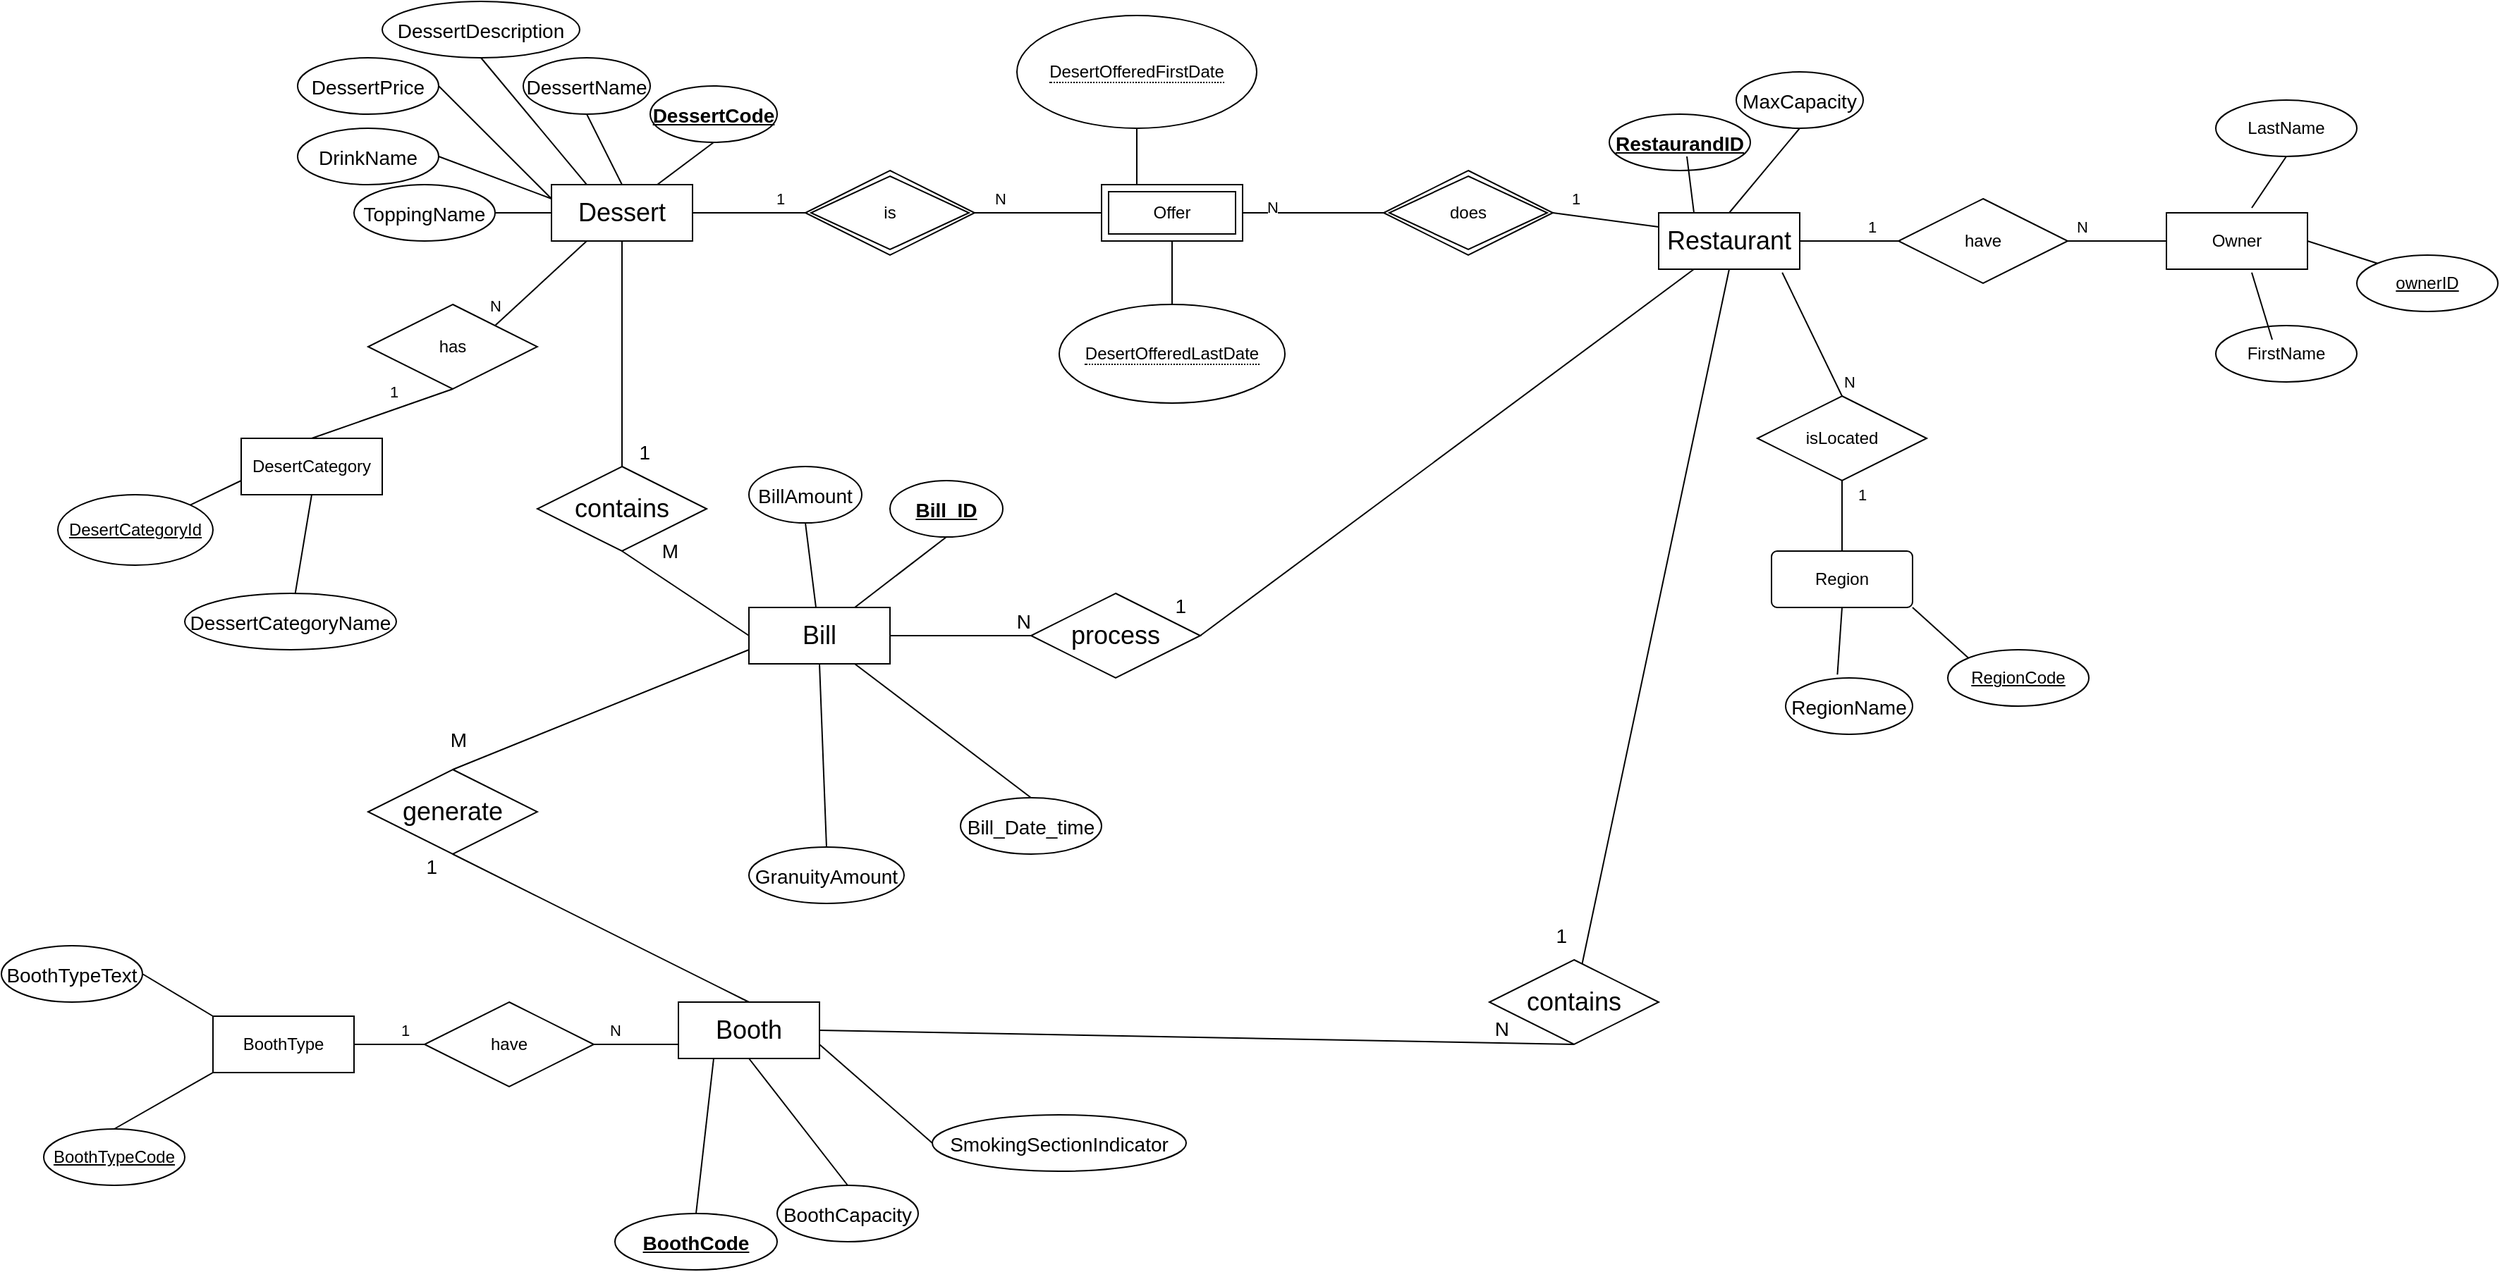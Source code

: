 <mxfile>
    <diagram id="8jpRbvkSF91gQkNju6mZ" name="Page-1">
        <mxGraphModel dx="2321" dy="850" grid="1" gridSize="10" guides="1" tooltips="1" connect="1" arrows="1" fold="1" page="1" pageScale="1" pageWidth="827" pageHeight="1169" math="0" shadow="0">
            <root>
                <mxCell id="0"/>
                <mxCell id="1" parent="0"/>
                <mxCell id="105" value="&lt;font style=&quot;font-size: 18px&quot;&gt;Bill&lt;/font&gt;" style="whiteSpace=wrap;html=1;align=center;" vertex="1" parent="1">
                    <mxGeometry x="170" y="470" width="100" height="40" as="geometry"/>
                </mxCell>
                <mxCell id="106" value="&lt;font style=&quot;font-size: 18px&quot;&gt;Booth&lt;/font&gt;" style="whiteSpace=wrap;html=1;align=center;" vertex="1" parent="1">
                    <mxGeometry x="120" y="750" width="100" height="40" as="geometry"/>
                </mxCell>
                <mxCell id="107" value="&lt;font style=&quot;font-size: 18px&quot;&gt;Restaurant&lt;/font&gt;" style="whiteSpace=wrap;html=1;align=center;" vertex="1" parent="1">
                    <mxGeometry x="815" y="190" width="100" height="40" as="geometry"/>
                </mxCell>
                <mxCell id="108" value="&lt;font style=&quot;font-size: 18px&quot;&gt;Dessert&lt;/font&gt;" style="whiteSpace=wrap;html=1;align=center;" vertex="1" parent="1">
                    <mxGeometry x="30" y="170" width="100" height="40" as="geometry"/>
                </mxCell>
                <mxCell id="109" value="contains" style="shape=rhombus;perimeter=rhombusPerimeter;whiteSpace=wrap;html=1;align=center;fontSize=18;" vertex="1" parent="1">
                    <mxGeometry x="20" y="370" width="120" height="60" as="geometry"/>
                </mxCell>
                <mxCell id="110" value="process" style="shape=rhombus;perimeter=rhombusPerimeter;whiteSpace=wrap;html=1;align=center;fontSize=18;" vertex="1" parent="1">
                    <mxGeometry x="370" y="460" width="120" height="60" as="geometry"/>
                </mxCell>
                <mxCell id="111" value="generate" style="shape=rhombus;perimeter=rhombusPerimeter;whiteSpace=wrap;html=1;align=center;fontSize=18;" vertex="1" parent="1">
                    <mxGeometry x="-100" y="585" width="120" height="60" as="geometry"/>
                </mxCell>
                <mxCell id="112" value="contains" style="shape=rhombus;perimeter=rhombusPerimeter;whiteSpace=wrap;html=1;align=center;fontSize=18;" vertex="1" parent="1">
                    <mxGeometry x="695" y="720" width="120" height="60" as="geometry"/>
                </mxCell>
                <mxCell id="113" value="&lt;font style=&quot;font-size: 14px&quot;&gt;BillAmount&lt;/font&gt;" style="ellipse;whiteSpace=wrap;html=1;align=center;fontSize=18;" vertex="1" parent="1">
                    <mxGeometry x="170" y="370" width="80" height="40" as="geometry"/>
                </mxCell>
                <mxCell id="114" value="&lt;font style=&quot;font-size: 14px&quot;&gt;&lt;u&gt;&lt;b&gt;Bill_ID&lt;/b&gt;&lt;/u&gt;&lt;/font&gt;" style="ellipse;whiteSpace=wrap;html=1;align=center;fontSize=18;" vertex="1" parent="1">
                    <mxGeometry x="270" y="380" width="80" height="40" as="geometry"/>
                </mxCell>
                <mxCell id="115" value="&lt;font style=&quot;font-size: 14px&quot;&gt;MaxCapacity&lt;/font&gt;" style="ellipse;whiteSpace=wrap;html=1;align=center;fontSize=18;" vertex="1" parent="1">
                    <mxGeometry x="870" y="90" width="90" height="40" as="geometry"/>
                </mxCell>
                <mxCell id="116" value="&lt;font style=&quot;font-size: 14px&quot;&gt;&lt;u&gt;&lt;b&gt;RestaurandID&lt;/b&gt;&lt;/u&gt;&lt;/font&gt;" style="ellipse;whiteSpace=wrap;html=1;align=center;fontSize=18;" vertex="1" parent="1">
                    <mxGeometry x="780" y="120" width="100" height="40" as="geometry"/>
                </mxCell>
                <mxCell id="117" value="&lt;font style=&quot;font-size: 14px&quot;&gt;GranuityAmount&lt;/font&gt;" style="ellipse;whiteSpace=wrap;html=1;align=center;fontSize=18;" vertex="1" parent="1">
                    <mxGeometry x="170" y="640" width="110" height="40" as="geometry"/>
                </mxCell>
                <mxCell id="118" value="&lt;font style=&quot;font-size: 14px&quot;&gt;Bill_Date_time&lt;/font&gt;" style="ellipse;whiteSpace=wrap;html=1;align=center;fontSize=18;" vertex="1" parent="1">
                    <mxGeometry x="320" y="605" width="100" height="40" as="geometry"/>
                </mxCell>
                <mxCell id="119" value="&lt;font style=&quot;font-size: 14px&quot;&gt;DrinkName&lt;/font&gt;" style="ellipse;whiteSpace=wrap;html=1;align=center;fontSize=18;" vertex="1" parent="1">
                    <mxGeometry x="-150" y="130" width="100" height="40" as="geometry"/>
                </mxCell>
                <mxCell id="120" value="&lt;font style=&quot;font-size: 14px&quot;&gt;DessertPrice&lt;/font&gt;" style="ellipse;whiteSpace=wrap;html=1;align=center;fontSize=18;" vertex="1" parent="1">
                    <mxGeometry x="-150" y="80" width="100" height="40" as="geometry"/>
                </mxCell>
                <mxCell id="121" value="&lt;font style=&quot;font-size: 14px&quot;&gt;DessertDescription&lt;/font&gt;" style="ellipse;whiteSpace=wrap;html=1;align=center;fontSize=18;" vertex="1" parent="1">
                    <mxGeometry x="-90" y="40" width="140" height="40" as="geometry"/>
                </mxCell>
                <mxCell id="122" value="&lt;u&gt;&lt;font style=&quot;font-size: 14px&quot;&gt;&lt;b&gt;DessertCode&lt;/b&gt;&lt;/font&gt;&lt;/u&gt;" style="ellipse;whiteSpace=wrap;html=1;align=center;fontSize=18;" vertex="1" parent="1">
                    <mxGeometry x="100" y="100" width="90" height="40" as="geometry"/>
                </mxCell>
                <mxCell id="123" value="&lt;font style=&quot;font-size: 14px&quot;&gt;DessertName&lt;/font&gt;" style="ellipse;whiteSpace=wrap;html=1;align=center;fontSize=18;" vertex="1" parent="1">
                    <mxGeometry x="10" y="80" width="90" height="40" as="geometry"/>
                </mxCell>
                <mxCell id="124" value="" style="endArrow=none;html=1;rounded=0;fontSize=18;entryX=1;entryY=0.5;entryDx=0;entryDy=0;exitX=0;exitY=0.25;exitDx=0;exitDy=0;" edge="1" parent="1" source="108" target="120">
                    <mxGeometry relative="1" as="geometry">
                        <mxPoint x="170" y="370" as="sourcePoint"/>
                        <mxPoint x="330" y="370" as="targetPoint"/>
                    </mxGeometry>
                </mxCell>
                <mxCell id="125" value="" style="endArrow=none;html=1;rounded=0;fontSize=18;entryX=0.5;entryY=1;entryDx=0;entryDy=0;exitX=0.25;exitY=0;exitDx=0;exitDy=0;" edge="1" parent="1" source="108" target="121">
                    <mxGeometry relative="1" as="geometry">
                        <mxPoint x="170" y="370" as="sourcePoint"/>
                        <mxPoint x="330" y="370" as="targetPoint"/>
                    </mxGeometry>
                </mxCell>
                <mxCell id="126" value="" style="endArrow=none;html=1;rounded=0;fontSize=18;entryX=0.5;entryY=1;entryDx=0;entryDy=0;exitX=0.5;exitY=0;exitDx=0;exitDy=0;" edge="1" parent="1" source="108" target="123">
                    <mxGeometry relative="1" as="geometry">
                        <mxPoint x="170" y="370" as="sourcePoint"/>
                        <mxPoint x="330" y="370" as="targetPoint"/>
                    </mxGeometry>
                </mxCell>
                <mxCell id="127" value="" style="endArrow=none;html=1;rounded=0;fontSize=18;entryX=0.5;entryY=1;entryDx=0;entryDy=0;exitX=0.75;exitY=0;exitDx=0;exitDy=0;" edge="1" parent="1" source="108" target="122">
                    <mxGeometry relative="1" as="geometry">
                        <mxPoint x="170" y="370" as="sourcePoint"/>
                        <mxPoint x="330" y="370" as="targetPoint"/>
                    </mxGeometry>
                </mxCell>
                <mxCell id="128" value="&lt;font style=&quot;font-size: 14px&quot;&gt;DessertCategoryName&lt;/font&gt;" style="ellipse;whiteSpace=wrap;html=1;align=center;fontSize=18;" vertex="1" parent="1">
                    <mxGeometry x="-230" y="460" width="150" height="40" as="geometry"/>
                </mxCell>
                <mxCell id="129" value="&lt;font style=&quot;font-size: 14px&quot;&gt;ToppingName&lt;/font&gt;" style="ellipse;whiteSpace=wrap;html=1;align=center;fontSize=18;" vertex="1" parent="1">
                    <mxGeometry x="-110" y="170" width="100" height="40" as="geometry"/>
                </mxCell>
                <mxCell id="130" value="" style="endArrow=none;html=1;rounded=0;fontSize=18;entryX=1;entryY=0.5;entryDx=0;entryDy=0;exitX=0;exitY=0.5;exitDx=0;exitDy=0;" edge="1" parent="1" source="108" target="129">
                    <mxGeometry relative="1" as="geometry">
                        <mxPoint x="30" y="380" as="sourcePoint"/>
                        <mxPoint x="-50" y="300" as="targetPoint"/>
                    </mxGeometry>
                </mxCell>
                <mxCell id="131" value="" style="endArrow=none;html=1;rounded=0;fontSize=18;exitX=0.5;exitY=1;exitDx=0;exitDy=0;" edge="1" parent="1" source="208" target="128">
                    <mxGeometry relative="1" as="geometry">
                        <mxPoint x="-10" y="390" as="sourcePoint"/>
                        <mxPoint x="-90" y="320" as="targetPoint"/>
                    </mxGeometry>
                </mxCell>
                <mxCell id="132" value="" style="endArrow=none;html=1;rounded=0;fontSize=18;entryX=1;entryY=0.5;entryDx=0;entryDy=0;" edge="1" parent="1" target="119">
                    <mxGeometry relative="1" as="geometry">
                        <mxPoint x="30" y="180" as="sourcePoint"/>
                        <mxPoint x="-10" y="140" as="targetPoint"/>
                    </mxGeometry>
                </mxCell>
                <mxCell id="133" value="&lt;font style=&quot;font-size: 14px&quot;&gt;RegionName&lt;/font&gt;" style="ellipse;whiteSpace=wrap;html=1;align=center;fontSize=18;" vertex="1" parent="1">
                    <mxGeometry x="905" y="520" width="90" height="40" as="geometry"/>
                </mxCell>
                <mxCell id="134" value="" style="endArrow=none;html=1;rounded=0;fontSize=18;exitX=1;exitY=1;exitDx=0;exitDy=0;entryX=0;entryY=0;entryDx=0;entryDy=0;" edge="1" parent="1" source="197" target="198">
                    <mxGeometry relative="1" as="geometry">
                        <mxPoint x="1200" y="370" as="sourcePoint"/>
                        <mxPoint x="1130" y="476" as="targetPoint"/>
                    </mxGeometry>
                </mxCell>
                <mxCell id="135" value="" style="endArrow=none;html=1;rounded=0;fontSize=18;entryX=0.408;entryY=-0.059;entryDx=0;entryDy=0;exitX=0.5;exitY=1;exitDx=0;exitDy=0;entryPerimeter=0;" edge="1" parent="1" source="197" target="133">
                    <mxGeometry relative="1" as="geometry">
                        <mxPoint x="1140" y="380" as="sourcePoint"/>
                        <mxPoint x="675" y="180" as="targetPoint"/>
                    </mxGeometry>
                </mxCell>
                <mxCell id="136" value="" style="endArrow=none;html=1;rounded=0;fontSize=14;exitX=0.5;exitY=1;exitDx=0;exitDy=0;entryX=0.5;entryY=0;entryDx=0;entryDy=0;" edge="1" parent="1" source="115" target="107">
                    <mxGeometry relative="1" as="geometry">
                        <mxPoint x="780" y="250" as="sourcePoint"/>
                        <mxPoint x="870" y="180" as="targetPoint"/>
                    </mxGeometry>
                </mxCell>
                <mxCell id="137" value="" style="endArrow=none;html=1;rounded=0;fontSize=14;entryX=0.5;entryY=1;entryDx=0;entryDy=0;exitX=0.25;exitY=0;exitDx=0;exitDy=0;" edge="1" parent="1" source="107">
                    <mxGeometry relative="1" as="geometry">
                        <mxPoint x="525" y="430" as="sourcePoint"/>
                        <mxPoint x="835" y="150" as="targetPoint"/>
                    </mxGeometry>
                </mxCell>
                <mxCell id="138" value="" style="endArrow=none;html=1;rounded=0;fontSize=14;exitX=0;exitY=0.25;exitDx=0;exitDy=0;entryX=1;entryY=0.5;entryDx=0;entryDy=0;" edge="1" parent="1" source="107" target="178">
                    <mxGeometry relative="1" as="geometry">
                        <mxPoint x="350" y="405" as="sourcePoint"/>
                        <mxPoint x="680" y="210" as="targetPoint"/>
                    </mxGeometry>
                </mxCell>
                <mxCell id="139" value="1" style="edgeLabel;html=1;align=center;verticalAlign=middle;resizable=0;points=[];" vertex="1" connectable="0" parent="138">
                    <mxGeometry x="0.587" y="-2" relative="1" as="geometry">
                        <mxPoint y="-10" as="offset"/>
                    </mxGeometry>
                </mxCell>
                <mxCell id="140" value="" style="endArrow=none;html=1;rounded=0;fontSize=14;exitX=1;exitY=0.5;exitDx=0;exitDy=0;entryX=0;entryY=0.5;entryDx=0;entryDy=0;" edge="1" parent="1" source="108" target="179">
                    <mxGeometry relative="1" as="geometry">
                        <mxPoint x="170" y="370" as="sourcePoint"/>
                        <mxPoint x="200" y="190" as="targetPoint"/>
                    </mxGeometry>
                </mxCell>
                <mxCell id="141" value="1" style="edgeLabel;html=1;align=center;verticalAlign=middle;resizable=0;points=[];" vertex="1" connectable="0" parent="140">
                    <mxGeometry x="0.581" y="1" relative="1" as="geometry">
                        <mxPoint x="-1" y="-9" as="offset"/>
                    </mxGeometry>
                </mxCell>
                <mxCell id="142" value="" style="endArrow=none;html=1;rounded=0;fontSize=14;entryX=1;entryY=0.5;entryDx=0;entryDy=0;exitX=0.25;exitY=1;exitDx=0;exitDy=0;" edge="1" parent="1" source="107" target="110">
                    <mxGeometry relative="1" as="geometry">
                        <mxPoint x="170" y="370" as="sourcePoint"/>
                        <mxPoint x="330" y="370" as="targetPoint"/>
                    </mxGeometry>
                </mxCell>
                <mxCell id="143" value="1" style="resizable=0;html=1;align=right;verticalAlign=bottom;fontSize=14;" connectable="0" vertex="1" parent="142">
                    <mxGeometry x="1" relative="1" as="geometry">
                        <mxPoint x="-10" y="-10" as="offset"/>
                    </mxGeometry>
                </mxCell>
                <mxCell id="144" value="" style="endArrow=none;html=1;rounded=0;fontSize=14;entryX=0;entryY=0.5;entryDx=0;entryDy=0;exitX=1;exitY=0.5;exitDx=0;exitDy=0;" edge="1" parent="1" source="105" target="110">
                    <mxGeometry relative="1" as="geometry">
                        <mxPoint x="170" y="370" as="sourcePoint"/>
                        <mxPoint x="330" y="370" as="targetPoint"/>
                    </mxGeometry>
                </mxCell>
                <mxCell id="145" value="N" style="resizable=0;html=1;align=right;verticalAlign=bottom;fontSize=14;" connectable="0" vertex="1" parent="144">
                    <mxGeometry x="1" relative="1" as="geometry"/>
                </mxCell>
                <mxCell id="146" value="" style="endArrow=none;html=1;rounded=0;fontSize=14;entryX=0.5;entryY=0;entryDx=0;entryDy=0;exitX=0.5;exitY=1;exitDx=0;exitDy=0;" edge="1" parent="1" source="108" target="109">
                    <mxGeometry relative="1" as="geometry">
                        <mxPoint x="495" y="180" as="sourcePoint"/>
                        <mxPoint x="490" y="350" as="targetPoint"/>
                    </mxGeometry>
                </mxCell>
                <mxCell id="147" value="1" style="resizable=0;html=1;align=right;verticalAlign=bottom;fontSize=14;" connectable="0" vertex="1" parent="146">
                    <mxGeometry x="1" relative="1" as="geometry">
                        <mxPoint x="20" as="offset"/>
                    </mxGeometry>
                </mxCell>
                <mxCell id="148" value="" style="endArrow=none;html=1;rounded=0;fontSize=14;entryX=0.5;entryY=1;entryDx=0;entryDy=0;exitX=0;exitY=0.5;exitDx=0;exitDy=0;" edge="1" parent="1" source="105" target="109">
                    <mxGeometry relative="1" as="geometry">
                        <mxPoint x="270" y="350" as="sourcePoint"/>
                        <mxPoint x="370" y="350" as="targetPoint"/>
                    </mxGeometry>
                </mxCell>
                <mxCell id="149" value="M" style="resizable=0;html=1;align=right;verticalAlign=bottom;fontSize=14;" connectable="0" vertex="1" parent="148">
                    <mxGeometry x="1" relative="1" as="geometry">
                        <mxPoint x="40" y="10" as="offset"/>
                    </mxGeometry>
                </mxCell>
                <mxCell id="150" value="" style="endArrow=none;html=1;rounded=0;fontSize=14;entryX=0.5;entryY=1;entryDx=0;entryDy=0;" edge="1" parent="1" source="105" target="113">
                    <mxGeometry relative="1" as="geometry">
                        <mxPoint x="170" y="530" as="sourcePoint"/>
                        <mxPoint x="330" y="530" as="targetPoint"/>
                    </mxGeometry>
                </mxCell>
                <mxCell id="151" value="" style="endArrow=none;html=1;rounded=0;fontSize=14;entryX=0.5;entryY=1;entryDx=0;entryDy=0;exitX=0.75;exitY=0;exitDx=0;exitDy=0;" edge="1" parent="1" source="105" target="114">
                    <mxGeometry relative="1" as="geometry">
                        <mxPoint x="170" y="530" as="sourcePoint"/>
                        <mxPoint x="330" y="530" as="targetPoint"/>
                    </mxGeometry>
                </mxCell>
                <mxCell id="152" value="" style="endArrow=none;html=1;rounded=0;fontSize=14;entryX=0.5;entryY=1;entryDx=0;entryDy=0;exitX=0.5;exitY=0;exitDx=0;exitDy=0;" edge="1" parent="1" source="117" target="105">
                    <mxGeometry relative="1" as="geometry">
                        <mxPoint x="170" y="530" as="sourcePoint"/>
                        <mxPoint x="330" y="530" as="targetPoint"/>
                    </mxGeometry>
                </mxCell>
                <mxCell id="153" value="" style="endArrow=none;html=1;rounded=0;fontSize=14;entryX=0.5;entryY=0;entryDx=0;entryDy=0;exitX=0.75;exitY=1;exitDx=0;exitDy=0;" edge="1" parent="1" source="105" target="118">
                    <mxGeometry relative="1" as="geometry">
                        <mxPoint x="170" y="530" as="sourcePoint"/>
                        <mxPoint x="330" y="530" as="targetPoint"/>
                    </mxGeometry>
                </mxCell>
                <mxCell id="154" value="" style="endArrow=none;html=1;rounded=0;fontSize=14;exitX=0.5;exitY=1;exitDx=0;exitDy=0;" edge="1" parent="1" source="107" target="112">
                    <mxGeometry relative="1" as="geometry">
                        <mxPoint x="500" y="170" as="sourcePoint"/>
                        <mxPoint x="490" y="350" as="targetPoint"/>
                        <Array as="points"/>
                    </mxGeometry>
                </mxCell>
                <mxCell id="155" value="1" style="resizable=0;html=1;align=right;verticalAlign=bottom;fontSize=14;" connectable="0" vertex="1" parent="154">
                    <mxGeometry x="1" relative="1" as="geometry">
                        <mxPoint x="-10" y="-10" as="offset"/>
                    </mxGeometry>
                </mxCell>
                <mxCell id="156" value="" style="endArrow=none;html=1;rounded=0;fontSize=14;entryX=0.5;entryY=1;entryDx=0;entryDy=0;exitX=1;exitY=0.5;exitDx=0;exitDy=0;" edge="1" parent="1" source="106" target="112">
                    <mxGeometry relative="1" as="geometry">
                        <mxPoint x="264" y="380" as="sourcePoint"/>
                        <mxPoint x="370" y="350" as="targetPoint"/>
                        <Array as="points"/>
                    </mxGeometry>
                </mxCell>
                <mxCell id="157" value="N" style="resizable=0;html=1;align=right;verticalAlign=bottom;fontSize=14;" connectable="0" vertex="1" parent="156">
                    <mxGeometry x="1" relative="1" as="geometry">
                        <mxPoint x="-45" as="offset"/>
                    </mxGeometry>
                </mxCell>
                <mxCell id="158" value="" style="endArrow=none;html=1;rounded=0;fontSize=14;exitX=0;exitY=0.75;exitDx=0;exitDy=0;entryX=0.5;entryY=0;entryDx=0;entryDy=0;" edge="1" parent="1" source="105" target="111">
                    <mxGeometry relative="1" as="geometry">
                        <mxPoint x="510" y="180" as="sourcePoint"/>
                        <mxPoint x="528.333" y="500.833" as="targetPoint"/>
                        <Array as="points"/>
                    </mxGeometry>
                </mxCell>
                <mxCell id="159" value="M" style="resizable=0;html=1;align=right;verticalAlign=bottom;fontSize=14;" connectable="0" vertex="1" parent="158">
                    <mxGeometry x="1" relative="1" as="geometry">
                        <mxPoint x="10" y="-10" as="offset"/>
                    </mxGeometry>
                </mxCell>
                <mxCell id="160" value="" style="endArrow=none;html=1;rounded=0;fontSize=14;entryX=0.5;entryY=1;entryDx=0;entryDy=0;exitX=0.5;exitY=0;exitDx=0;exitDy=0;" edge="1" parent="1" source="106" target="111">
                    <mxGeometry relative="1" as="geometry">
                        <mxPoint x="520" y="190" as="sourcePoint"/>
                        <mxPoint x="538.333" y="510.833" as="targetPoint"/>
                        <Array as="points"/>
                    </mxGeometry>
                </mxCell>
                <mxCell id="161" value="1" style="resizable=0;html=1;align=right;verticalAlign=bottom;fontSize=14;" connectable="0" vertex="1" parent="160">
                    <mxGeometry x="1" relative="1" as="geometry">
                        <mxPoint x="-10" y="20" as="offset"/>
                    </mxGeometry>
                </mxCell>
                <mxCell id="162" value="&lt;font style=&quot;font-size: 14px&quot;&gt;&lt;b&gt;&lt;u&gt;BoothCode&lt;/u&gt;&lt;/b&gt;&lt;/font&gt;" style="ellipse;whiteSpace=wrap;html=1;align=center;fontSize=18;" vertex="1" parent="1">
                    <mxGeometry x="75" y="900" width="115" height="40" as="geometry"/>
                </mxCell>
                <mxCell id="163" value="&lt;font style=&quot;font-size: 14px&quot;&gt;BoothCapacity&lt;/font&gt;" style="ellipse;whiteSpace=wrap;html=1;align=center;fontSize=18;" vertex="1" parent="1">
                    <mxGeometry x="190" y="880" width="100" height="40" as="geometry"/>
                </mxCell>
                <mxCell id="164" value="&lt;font style=&quot;font-size: 14px&quot;&gt;SmokingSectionIndicator&lt;/font&gt;" style="ellipse;whiteSpace=wrap;html=1;align=center;fontSize=18;" vertex="1" parent="1">
                    <mxGeometry x="300" y="830" width="180" height="40" as="geometry"/>
                </mxCell>
                <mxCell id="165" value="&lt;font style=&quot;font-size: 14px&quot;&gt;BoothTypeText&lt;/font&gt;" style="ellipse;whiteSpace=wrap;html=1;align=center;fontSize=18;" vertex="1" parent="1">
                    <mxGeometry x="-360" y="710" width="100" height="40" as="geometry"/>
                </mxCell>
                <mxCell id="166" value="" style="endArrow=none;html=1;rounded=0;fontSize=14;entryX=0;entryY=0.5;entryDx=0;entryDy=0;exitX=1;exitY=0.75;exitDx=0;exitDy=0;" edge="1" parent="1" source="106" target="164">
                    <mxGeometry relative="1" as="geometry">
                        <mxPoint x="300" y="670" as="sourcePoint"/>
                        <mxPoint x="460" y="670" as="targetPoint"/>
                    </mxGeometry>
                </mxCell>
                <mxCell id="167" value="" style="endArrow=none;html=1;rounded=0;fontSize=14;entryX=0.5;entryY=0;entryDx=0;entryDy=0;exitX=0.5;exitY=1;exitDx=0;exitDy=0;" edge="1" parent="1" source="106" target="163">
                    <mxGeometry relative="1" as="geometry">
                        <mxPoint x="300" y="670" as="sourcePoint"/>
                        <mxPoint x="460" y="670" as="targetPoint"/>
                    </mxGeometry>
                </mxCell>
                <mxCell id="168" value="" style="endArrow=none;html=1;rounded=0;fontSize=14;entryX=0.5;entryY=0;entryDx=0;entryDy=0;exitX=0.25;exitY=1;exitDx=0;exitDy=0;" edge="1" parent="1" source="106" target="162">
                    <mxGeometry relative="1" as="geometry">
                        <mxPoint x="300" y="670" as="sourcePoint"/>
                        <mxPoint x="460" y="670" as="targetPoint"/>
                    </mxGeometry>
                </mxCell>
                <mxCell id="169" value="" style="endArrow=none;html=1;rounded=0;fontSize=14;entryX=0;entryY=1;entryDx=0;entryDy=0;exitX=0.5;exitY=0;exitDx=0;exitDy=0;" edge="1" parent="1" source="207" target="201">
                    <mxGeometry relative="1" as="geometry">
                        <mxPoint x="-272.784" y="851.704" as="sourcePoint"/>
                        <mxPoint x="-120" y="850" as="targetPoint"/>
                    </mxGeometry>
                </mxCell>
                <mxCell id="170" value="" style="endArrow=none;html=1;rounded=0;fontSize=14;exitX=1;exitY=0.5;exitDx=0;exitDy=0;entryX=0;entryY=0;entryDx=0;entryDy=0;" edge="1" parent="1" source="165" target="201">
                    <mxGeometry relative="1" as="geometry">
                        <mxPoint x="230" y="670" as="sourcePoint"/>
                        <mxPoint x="-120" y="760" as="targetPoint"/>
                    </mxGeometry>
                </mxCell>
                <mxCell id="171" value="have" style="shape=rhombus;perimeter=rhombusPerimeter;whiteSpace=wrap;html=1;align=center;" vertex="1" parent="1">
                    <mxGeometry x="985" y="180" width="120" height="60" as="geometry"/>
                </mxCell>
                <mxCell id="172" value="Owner" style="whiteSpace=wrap;html=1;align=center;" vertex="1" parent="1">
                    <mxGeometry x="1175" y="190" width="100" height="40" as="geometry"/>
                </mxCell>
                <mxCell id="173" value="" style="endArrow=none;html=1;rounded=0;entryX=0;entryY=0.5;entryDx=0;entryDy=0;" edge="1" parent="1" target="171">
                    <mxGeometry relative="1" as="geometry">
                        <mxPoint x="915" y="210" as="sourcePoint"/>
                        <mxPoint x="965" y="210" as="targetPoint"/>
                        <Array as="points"/>
                    </mxGeometry>
                </mxCell>
                <mxCell id="174" value="1" style="edgeLabel;html=1;align=center;verticalAlign=middle;resizable=0;points=[];" vertex="1" connectable="0" parent="173">
                    <mxGeometry x="0.452" y="-2" relative="1" as="geometry">
                        <mxPoint y="-12" as="offset"/>
                    </mxGeometry>
                </mxCell>
                <mxCell id="175" value="" style="endArrow=none;html=1;rounded=0;exitX=1;exitY=0.5;exitDx=0;exitDy=0;entryX=0;entryY=0.5;entryDx=0;entryDy=0;" edge="1" parent="1" source="171" target="172">
                    <mxGeometry relative="1" as="geometry">
                        <mxPoint x="935" y="360" as="sourcePoint"/>
                        <mxPoint x="1095" y="360" as="targetPoint"/>
                    </mxGeometry>
                </mxCell>
                <mxCell id="176" value="N" style="edgeLabel;html=1;align=center;verticalAlign=middle;resizable=0;points=[];" vertex="1" connectable="0" parent="175">
                    <mxGeometry x="-0.371" y="-2" relative="1" as="geometry">
                        <mxPoint x="-12" y="-12" as="offset"/>
                    </mxGeometry>
                </mxCell>
                <mxCell id="177" value="Offer" style="shape=ext;margin=3;double=1;whiteSpace=wrap;html=1;align=center;" vertex="1" parent="1">
                    <mxGeometry x="420" y="170" width="100" height="40" as="geometry"/>
                </mxCell>
                <mxCell id="178" value="does" style="shape=rhombus;double=1;perimeter=rhombusPerimeter;whiteSpace=wrap;html=1;align=center;" vertex="1" parent="1">
                    <mxGeometry x="620" y="160" width="120" height="60" as="geometry"/>
                </mxCell>
                <mxCell id="179" value="is" style="shape=rhombus;double=1;perimeter=rhombusPerimeter;whiteSpace=wrap;html=1;align=center;" vertex="1" parent="1">
                    <mxGeometry x="210" y="160" width="120" height="60" as="geometry"/>
                </mxCell>
                <mxCell id="180" value="" style="endArrow=none;html=1;rounded=0;exitX=1;exitY=0.5;exitDx=0;exitDy=0;entryX=0;entryY=0.5;entryDx=0;entryDy=0;" edge="1" parent="1" source="179" target="177">
                    <mxGeometry relative="1" as="geometry">
                        <mxPoint x="510" y="440" as="sourcePoint"/>
                        <mxPoint x="670" y="440" as="targetPoint"/>
                    </mxGeometry>
                </mxCell>
                <mxCell id="181" value="N" style="edgeLabel;html=1;align=center;verticalAlign=middle;resizable=0;points=[];" vertex="1" connectable="0" parent="180">
                    <mxGeometry x="-0.594" relative="1" as="geometry">
                        <mxPoint x="-1" y="-10" as="offset"/>
                    </mxGeometry>
                </mxCell>
                <mxCell id="182" value="" style="endArrow=none;html=1;rounded=0;exitX=1;exitY=0.5;exitDx=0;exitDy=0;entryX=0;entryY=0.5;entryDx=0;entryDy=0;" edge="1" parent="1" source="177" target="178">
                    <mxGeometry relative="1" as="geometry">
                        <mxPoint x="510" y="440" as="sourcePoint"/>
                        <mxPoint x="670" y="440" as="targetPoint"/>
                    </mxGeometry>
                </mxCell>
                <mxCell id="183" value="N" style="edgeLabel;html=1;align=center;verticalAlign=middle;resizable=0;points=[];" vertex="1" connectable="0" parent="182">
                    <mxGeometry x="-0.56" y="4" relative="1" as="geometry">
                        <mxPoint x="-1" as="offset"/>
                    </mxGeometry>
                </mxCell>
                <mxCell id="184" value="ownerID" style="ellipse;whiteSpace=wrap;html=1;align=center;fontStyle=4;" vertex="1" parent="1">
                    <mxGeometry x="1310" y="220" width="100" height="40" as="geometry"/>
                </mxCell>
                <mxCell id="185" value="FirstName" style="ellipse;whiteSpace=wrap;html=1;align=center;" vertex="1" parent="1">
                    <mxGeometry x="1210" y="270" width="100" height="40" as="geometry"/>
                </mxCell>
                <mxCell id="186" value="LastName" style="ellipse;whiteSpace=wrap;html=1;align=center;" vertex="1" parent="1">
                    <mxGeometry x="1210" y="110" width="100" height="40" as="geometry"/>
                </mxCell>
                <mxCell id="187" value="" style="endArrow=none;html=1;rounded=0;exitX=0.605;exitY=1.059;exitDx=0;exitDy=0;exitPerimeter=0;" edge="1" parent="1" source="172">
                    <mxGeometry relative="1" as="geometry">
                        <mxPoint x="1100" y="340" as="sourcePoint"/>
                        <mxPoint x="1250" y="280" as="targetPoint"/>
                    </mxGeometry>
                </mxCell>
                <mxCell id="188" value="" style="endArrow=none;html=1;rounded=0;exitX=0.5;exitY=1;exitDx=0;exitDy=0;entryX=0.605;entryY=-0.088;entryDx=0;entryDy=0;entryPerimeter=0;" edge="1" parent="1" source="186" target="172">
                    <mxGeometry relative="1" as="geometry">
                        <mxPoint x="1110" y="420" as="sourcePoint"/>
                        <mxPoint x="1270" y="420" as="targetPoint"/>
                    </mxGeometry>
                </mxCell>
                <mxCell id="189" value="" style="endArrow=none;html=1;rounded=0;exitX=1;exitY=0.5;exitDx=0;exitDy=0;entryX=0;entryY=0;entryDx=0;entryDy=0;" edge="1" parent="1" source="172" target="184">
                    <mxGeometry relative="1" as="geometry">
                        <mxPoint x="1310" y="190" as="sourcePoint"/>
                        <mxPoint x="1470" y="190" as="targetPoint"/>
                    </mxGeometry>
                </mxCell>
                <mxCell id="190" value="" style="endArrow=none;html=1;rounded=0;exitX=0.5;exitY=1;exitDx=0;exitDy=0;entryX=0.25;entryY=0;entryDx=0;entryDy=0;" edge="1" parent="1" source="192" target="177">
                    <mxGeometry relative="1" as="geometry">
                        <mxPoint x="445" y="130" as="sourcePoint"/>
                        <mxPoint x="570" y="310" as="targetPoint"/>
                    </mxGeometry>
                </mxCell>
                <mxCell id="191" value="" style="endArrow=none;html=1;rounded=0;exitX=0.5;exitY=1;exitDx=0;exitDy=0;" edge="1" parent="1" source="177" target="193">
                    <mxGeometry relative="1" as="geometry">
                        <mxPoint x="410" y="310" as="sourcePoint"/>
                        <mxPoint x="470" y="255" as="targetPoint"/>
                    </mxGeometry>
                </mxCell>
                <mxCell id="192" value="&lt;span style=&quot;border-bottom: 1px dotted&quot;&gt;DesertOfferedFirstDate&lt;/span&gt;" style="ellipse;whiteSpace=wrap;html=1;align=center;" vertex="1" parent="1">
                    <mxGeometry x="360" y="50" width="170" height="80" as="geometry"/>
                </mxCell>
                <mxCell id="193" value="&lt;span style=&quot;border-bottom: 1px dotted&quot;&gt;DesertOfferedLastDate&lt;/span&gt;" style="ellipse;whiteSpace=wrap;html=1;align=center;" vertex="1" parent="1">
                    <mxGeometry x="390" y="255" width="160" height="70" as="geometry"/>
                </mxCell>
                <mxCell id="194" value="isLocated" style="shape=rhombus;perimeter=rhombusPerimeter;whiteSpace=wrap;html=1;align=center;" vertex="1" parent="1">
                    <mxGeometry x="885" y="320" width="120" height="60" as="geometry"/>
                </mxCell>
                <mxCell id="195" value="" style="endArrow=none;html=1;rounded=0;exitX=0.876;exitY=1.059;exitDx=0;exitDy=0;exitPerimeter=0;entryX=0.5;entryY=0;entryDx=0;entryDy=0;" edge="1" parent="1" source="107" target="194">
                    <mxGeometry relative="1" as="geometry">
                        <mxPoint x="900" y="470" as="sourcePoint"/>
                        <mxPoint x="950" y="320" as="targetPoint"/>
                    </mxGeometry>
                </mxCell>
                <mxCell id="196" value="N" style="edgeLabel;html=1;align=center;verticalAlign=middle;resizable=0;points=[];" vertex="1" connectable="0" parent="195">
                    <mxGeometry x="0.664" y="3" relative="1" as="geometry">
                        <mxPoint x="9" y="6" as="offset"/>
                    </mxGeometry>
                </mxCell>
                <mxCell id="197" value="Region" style="rounded=1;arcSize=10;whiteSpace=wrap;html=1;align=center;" vertex="1" parent="1">
                    <mxGeometry x="895" y="430" width="100" height="40" as="geometry"/>
                </mxCell>
                <mxCell id="198" value="RegionCode" style="ellipse;whiteSpace=wrap;html=1;align=center;fontStyle=4;" vertex="1" parent="1">
                    <mxGeometry x="1020" y="500" width="100" height="40" as="geometry"/>
                </mxCell>
                <mxCell id="199" value="" style="endArrow=none;html=1;rounded=0;exitX=0.5;exitY=0;exitDx=0;exitDy=0;entryX=0.5;entryY=1;entryDx=0;entryDy=0;" edge="1" parent="1" source="197" target="194">
                    <mxGeometry relative="1" as="geometry">
                        <mxPoint x="710" y="420" as="sourcePoint"/>
                        <mxPoint x="870" y="420" as="targetPoint"/>
                    </mxGeometry>
                </mxCell>
                <mxCell id="200" value="1" style="edgeLabel;html=1;align=center;verticalAlign=middle;resizable=0;points=[];" vertex="1" connectable="0" parent="199">
                    <mxGeometry x="0.45" y="-2" relative="1" as="geometry">
                        <mxPoint x="12" y="-4" as="offset"/>
                    </mxGeometry>
                </mxCell>
                <mxCell id="201" value="BoothType" style="whiteSpace=wrap;html=1;align=center;" vertex="1" parent="1">
                    <mxGeometry x="-210" y="760" width="100" height="40" as="geometry"/>
                </mxCell>
                <mxCell id="202" value="have" style="shape=rhombus;perimeter=rhombusPerimeter;whiteSpace=wrap;html=1;align=center;" vertex="1" parent="1">
                    <mxGeometry x="-60" y="750" width="120" height="60" as="geometry"/>
                </mxCell>
                <mxCell id="203" value="" style="endArrow=none;html=1;rounded=0;exitX=1;exitY=0.5;exitDx=0;exitDy=0;entryX=0;entryY=0.5;entryDx=0;entryDy=0;" edge="1" parent="1" source="201" target="202">
                    <mxGeometry relative="1" as="geometry">
                        <mxPoint x="100" y="850" as="sourcePoint"/>
                        <mxPoint x="260" y="850" as="targetPoint"/>
                    </mxGeometry>
                </mxCell>
                <mxCell id="204" value="1" style="edgeLabel;html=1;align=center;verticalAlign=middle;resizable=0;points=[];" vertex="1" connectable="0" parent="203">
                    <mxGeometry x="0.494" relative="1" as="geometry">
                        <mxPoint x="-2" y="-10" as="offset"/>
                    </mxGeometry>
                </mxCell>
                <mxCell id="205" value="" style="endArrow=none;html=1;rounded=0;exitX=1;exitY=0.5;exitDx=0;exitDy=0;entryX=0;entryY=0.75;entryDx=0;entryDy=0;" edge="1" parent="1" source="202" target="106">
                    <mxGeometry relative="1" as="geometry">
                        <mxPoint x="100" y="850" as="sourcePoint"/>
                        <mxPoint x="260" y="850" as="targetPoint"/>
                    </mxGeometry>
                </mxCell>
                <mxCell id="206" value="N" style="edgeLabel;html=1;align=center;verticalAlign=middle;resizable=0;points=[];" vertex="1" connectable="0" parent="205">
                    <mxGeometry x="-0.361" y="-1" relative="1" as="geometry">
                        <mxPoint x="-4" y="-11" as="offset"/>
                    </mxGeometry>
                </mxCell>
                <mxCell id="207" value="BoothTypeCode" style="ellipse;whiteSpace=wrap;html=1;align=center;fontStyle=4;" vertex="1" parent="1">
                    <mxGeometry x="-330" y="840" width="100" height="40" as="geometry"/>
                </mxCell>
                <mxCell id="208" value="DesertCategory" style="whiteSpace=wrap;html=1;align=center;" vertex="1" parent="1">
                    <mxGeometry x="-190" y="350" width="100" height="40" as="geometry"/>
                </mxCell>
                <mxCell id="209" value="DesertCategoryId" style="ellipse;whiteSpace=wrap;html=1;align=center;fontStyle=4;" vertex="1" parent="1">
                    <mxGeometry x="-320" y="390" width="110" height="50" as="geometry"/>
                </mxCell>
                <mxCell id="210" value="" style="endArrow=none;html=1;rounded=0;exitX=1;exitY=0;exitDx=0;exitDy=0;entryX=0;entryY=0.75;entryDx=0;entryDy=0;" edge="1" parent="1" source="209" target="208">
                    <mxGeometry relative="1" as="geometry">
                        <mxPoint x="280" y="480" as="sourcePoint"/>
                        <mxPoint x="440" y="480" as="targetPoint"/>
                    </mxGeometry>
                </mxCell>
                <mxCell id="212" value="has" style="shape=rhombus;perimeter=rhombusPerimeter;whiteSpace=wrap;html=1;align=center;" vertex="1" parent="1">
                    <mxGeometry x="-100" y="255" width="120" height="60" as="geometry"/>
                </mxCell>
                <mxCell id="213" value="" style="endArrow=none;html=1;rounded=0;exitX=0.5;exitY=1;exitDx=0;exitDy=0;entryX=0.5;entryY=0;entryDx=0;entryDy=0;" edge="1" parent="1" source="212" target="208">
                    <mxGeometry relative="1" as="geometry">
                        <mxPoint x="280" y="480" as="sourcePoint"/>
                        <mxPoint x="440" y="480" as="targetPoint"/>
                    </mxGeometry>
                </mxCell>
                <mxCell id="215" value="1" style="edgeLabel;html=1;align=center;verticalAlign=middle;resizable=0;points=[];" vertex="1" connectable="0" parent="213">
                    <mxGeometry x="-0.47" y="4" relative="1" as="geometry">
                        <mxPoint x="-17" y="-11" as="offset"/>
                    </mxGeometry>
                </mxCell>
                <mxCell id="214" value="" style="endArrow=none;html=1;rounded=0;exitX=1;exitY=0;exitDx=0;exitDy=0;entryX=0.25;entryY=1;entryDx=0;entryDy=0;" edge="1" parent="1" source="212" target="108">
                    <mxGeometry relative="1" as="geometry">
                        <mxPoint x="280" y="480" as="sourcePoint"/>
                        <mxPoint x="440" y="480" as="targetPoint"/>
                    </mxGeometry>
                </mxCell>
                <mxCell id="216" value="N" style="edgeLabel;html=1;align=center;verticalAlign=middle;resizable=0;points=[];" vertex="1" connectable="0" parent="214">
                    <mxGeometry x="-0.503" y="-1" relative="1" as="geometry">
                        <mxPoint x="-17" as="offset"/>
                    </mxGeometry>
                </mxCell>
            </root>
        </mxGraphModel>
    </diagram>
</mxfile>
